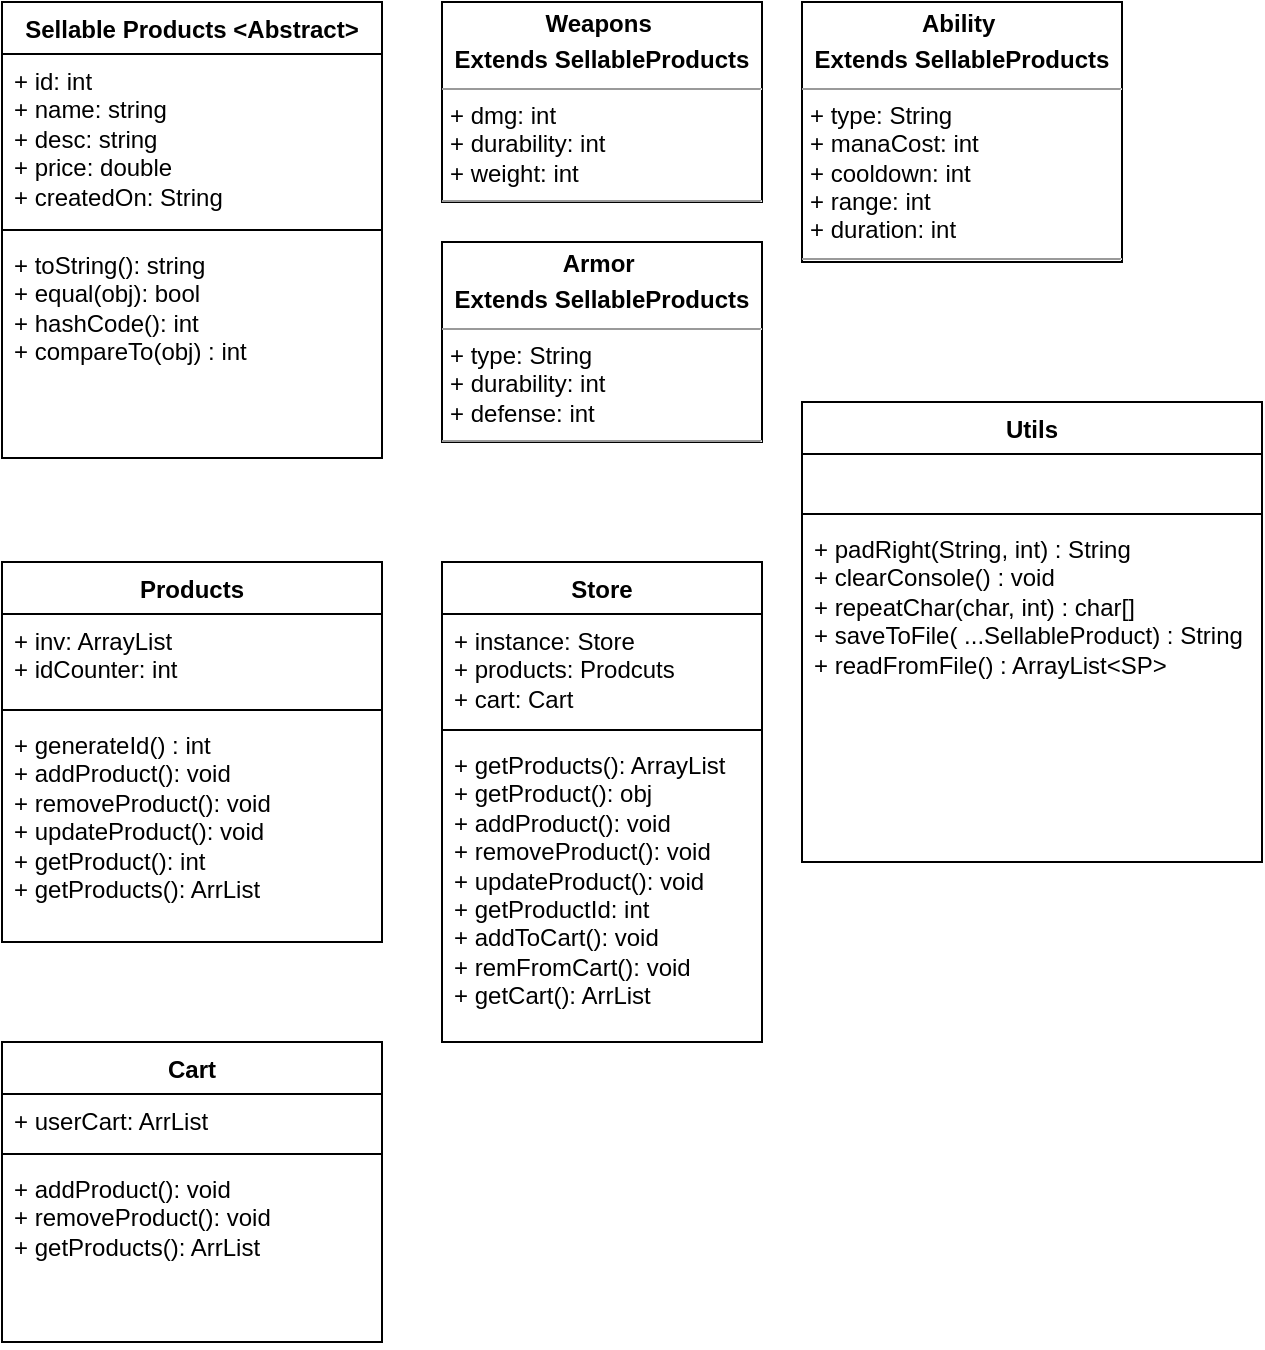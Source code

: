 <mxfile version="22.1.16" type="device">
  <diagram name="Page-1" id="LCV9U5V9eFEOXtK2EdHP">
    <mxGraphModel dx="1050" dy="621" grid="1" gridSize="10" guides="1" tooltips="1" connect="1" arrows="1" fold="1" page="1" pageScale="1" pageWidth="850" pageHeight="1100" math="0" shadow="0">
      <root>
        <mxCell id="0" />
        <mxCell id="1" parent="0" />
        <mxCell id="rcZ3qM63o1Ao9sAwU_yY-1" value="Sellable Products &amp;lt;Abstract&amp;gt;" style="swimlane;fontStyle=1;align=center;verticalAlign=top;childLayout=stackLayout;horizontal=1;startSize=26;horizontalStack=0;resizeParent=1;resizeParentMax=0;resizeLast=0;collapsible=1;marginBottom=0;whiteSpace=wrap;html=1;" parent="1" vertex="1">
          <mxGeometry x="380" y="160" width="190" height="228" as="geometry" />
        </mxCell>
        <mxCell id="rcZ3qM63o1Ao9sAwU_yY-2" value="+ id: int&lt;br&gt;+ name: string&lt;br&gt;+ desc: string&lt;br&gt;+ price: double&lt;br&gt;+ createdOn: String" style="text;strokeColor=none;fillColor=none;align=left;verticalAlign=top;spacingLeft=4;spacingRight=4;overflow=hidden;rotatable=0;points=[[0,0.5],[1,0.5]];portConstraint=eastwest;whiteSpace=wrap;html=1;" parent="rcZ3qM63o1Ao9sAwU_yY-1" vertex="1">
          <mxGeometry y="26" width="190" height="84" as="geometry" />
        </mxCell>
        <mxCell id="rcZ3qM63o1Ao9sAwU_yY-3" value="" style="line;strokeWidth=1;fillColor=none;align=left;verticalAlign=middle;spacingTop=-1;spacingLeft=3;spacingRight=3;rotatable=0;labelPosition=right;points=[];portConstraint=eastwest;strokeColor=inherit;" parent="rcZ3qM63o1Ao9sAwU_yY-1" vertex="1">
          <mxGeometry y="110" width="190" height="8" as="geometry" />
        </mxCell>
        <mxCell id="rcZ3qM63o1Ao9sAwU_yY-4" value="+ toString(): string&lt;br&gt;+ equal(obj): bool&lt;br&gt;+ hashCode(): int&lt;br&gt;+ compareTo(obj) : int&lt;span style=&quot;white-space: pre;&quot;&gt;&#x9;&lt;/span&gt;" style="text;strokeColor=none;fillColor=none;align=left;verticalAlign=top;spacingLeft=4;spacingRight=4;overflow=hidden;rotatable=0;points=[[0,0.5],[1,0.5]];portConstraint=eastwest;whiteSpace=wrap;html=1;" parent="rcZ3qM63o1Ao9sAwU_yY-1" vertex="1">
          <mxGeometry y="118" width="190" height="110" as="geometry" />
        </mxCell>
        <mxCell id="rcZ3qM63o1Ao9sAwU_yY-5" value="&lt;p style=&quot;margin:0px;margin-top:4px;text-align:center;&quot;&gt;&lt;b&gt;Weapons&amp;nbsp;&lt;/b&gt;&lt;/p&gt;&lt;p style=&quot;margin:0px;margin-top:4px;text-align:center;&quot;&gt;&lt;b&gt;Extends SellableProducts&lt;/b&gt;&lt;/p&gt;&lt;hr size=&quot;1&quot;&gt;&lt;p style=&quot;margin:0px;margin-left:4px;&quot;&gt;+ dmg: int&lt;/p&gt;&lt;p style=&quot;margin:0px;margin-left:4px;&quot;&gt;+ durability: int&lt;/p&gt;&lt;p style=&quot;margin:0px;margin-left:4px;&quot;&gt;+ weight: int&lt;/p&gt;&lt;hr size=&quot;1&quot;&gt;&lt;p style=&quot;margin:0px;margin-left:4px;&quot;&gt;+ method(): Type&lt;/p&gt;" style="verticalAlign=top;align=left;overflow=fill;fontSize=12;fontFamily=Helvetica;html=1;whiteSpace=wrap;" parent="1" vertex="1">
          <mxGeometry x="600" y="160" width="160" height="100" as="geometry" />
        </mxCell>
        <mxCell id="rcZ3qM63o1Ao9sAwU_yY-6" value="&lt;p style=&quot;margin:0px;margin-top:4px;text-align:center;&quot;&gt;&lt;b&gt;Armor&amp;nbsp;&lt;/b&gt;&lt;/p&gt;&lt;p style=&quot;margin:0px;margin-top:4px;text-align:center;&quot;&gt;&lt;b&gt;Extends SellableProducts&lt;/b&gt;&lt;/p&gt;&lt;hr size=&quot;1&quot;&gt;&lt;p style=&quot;margin:0px;margin-left:4px;&quot;&gt;+ type: String&lt;/p&gt;&lt;p style=&quot;margin:0px;margin-left:4px;&quot;&gt;+ durability: int&lt;/p&gt;&lt;p style=&quot;margin:0px;margin-left:4px;&quot;&gt;+ defense: int&lt;/p&gt;&lt;hr size=&quot;1&quot;&gt;&lt;p style=&quot;margin:0px;margin-left:4px;&quot;&gt;+ method(): Type&lt;/p&gt;" style="verticalAlign=top;align=left;overflow=fill;fontSize=12;fontFamily=Helvetica;html=1;whiteSpace=wrap;" parent="1" vertex="1">
          <mxGeometry x="600" y="280" width="160" height="100" as="geometry" />
        </mxCell>
        <mxCell id="rcZ3qM63o1Ao9sAwU_yY-7" value="&lt;p style=&quot;margin:0px;margin-top:4px;text-align:center;&quot;&gt;&lt;b&gt;Ability&amp;nbsp;&lt;/b&gt;&lt;/p&gt;&lt;p style=&quot;margin:0px;margin-top:4px;text-align:center;&quot;&gt;&lt;b&gt;Extends SellableProducts&lt;/b&gt;&lt;/p&gt;&lt;hr size=&quot;1&quot;&gt;&lt;p style=&quot;margin:0px;margin-left:4px;&quot;&gt;+ type: String&amp;nbsp;&lt;/p&gt;&lt;p style=&quot;margin:0px;margin-left:4px;&quot;&gt;+ manaCost: int&lt;/p&gt;&lt;p style=&quot;margin:0px;margin-left:4px;&quot;&gt;+ cooldown: int&lt;/p&gt;&lt;p style=&quot;margin:0px;margin-left:4px;&quot;&gt;+ range: int&lt;/p&gt;&lt;p style=&quot;margin:0px;margin-left:4px;&quot;&gt;+ duration: int&lt;/p&gt;&lt;hr size=&quot;1&quot;&gt;&lt;p style=&quot;margin:0px;margin-left:4px;&quot;&gt;+ method(): Type&lt;/p&gt;" style="verticalAlign=top;align=left;overflow=fill;fontSize=12;fontFamily=Helvetica;html=1;whiteSpace=wrap;" parent="1" vertex="1">
          <mxGeometry x="780" y="160" width="160" height="130" as="geometry" />
        </mxCell>
        <mxCell id="pb89iHlvT5X2Kf4BgKaV-1" value="Products" style="swimlane;fontStyle=1;align=center;verticalAlign=top;childLayout=stackLayout;horizontal=1;startSize=26;horizontalStack=0;resizeParent=1;resizeParentMax=0;resizeLast=0;collapsible=1;marginBottom=0;whiteSpace=wrap;html=1;" parent="1" vertex="1">
          <mxGeometry x="380" y="440" width="190" height="190" as="geometry" />
        </mxCell>
        <mxCell id="pb89iHlvT5X2Kf4BgKaV-2" value="+ inv: ArrayList&lt;br&gt;+ idCounter: int" style="text;strokeColor=none;fillColor=none;align=left;verticalAlign=top;spacingLeft=4;spacingRight=4;overflow=hidden;rotatable=0;points=[[0,0.5],[1,0.5]];portConstraint=eastwest;whiteSpace=wrap;html=1;" parent="pb89iHlvT5X2Kf4BgKaV-1" vertex="1">
          <mxGeometry y="26" width="190" height="44" as="geometry" />
        </mxCell>
        <mxCell id="pb89iHlvT5X2Kf4BgKaV-3" value="" style="line;strokeWidth=1;fillColor=none;align=left;verticalAlign=middle;spacingTop=-1;spacingLeft=3;spacingRight=3;rotatable=0;labelPosition=right;points=[];portConstraint=eastwest;strokeColor=inherit;" parent="pb89iHlvT5X2Kf4BgKaV-1" vertex="1">
          <mxGeometry y="70" width="190" height="8" as="geometry" />
        </mxCell>
        <mxCell id="pb89iHlvT5X2Kf4BgKaV-4" value="+ generateId() : int&lt;br&gt;+ addProduct(): void&lt;br&gt;+ removeProduct(): void&lt;br&gt;+ updateProduct(): void&lt;br&gt;+ getProduct(): int&lt;br&gt;+ getProducts(): ArrList&lt;br&gt;" style="text;strokeColor=none;fillColor=none;align=left;verticalAlign=top;spacingLeft=4;spacingRight=4;overflow=hidden;rotatable=0;points=[[0,0.5],[1,0.5]];portConstraint=eastwest;whiteSpace=wrap;html=1;" parent="pb89iHlvT5X2Kf4BgKaV-1" vertex="1">
          <mxGeometry y="78" width="190" height="112" as="geometry" />
        </mxCell>
        <mxCell id="pb89iHlvT5X2Kf4BgKaV-5" value="Cart" style="swimlane;fontStyle=1;align=center;verticalAlign=top;childLayout=stackLayout;horizontal=1;startSize=26;horizontalStack=0;resizeParent=1;resizeParentMax=0;resizeLast=0;collapsible=1;marginBottom=0;whiteSpace=wrap;html=1;" parent="1" vertex="1">
          <mxGeometry x="380" y="680" width="190" height="150" as="geometry" />
        </mxCell>
        <mxCell id="pb89iHlvT5X2Kf4BgKaV-6" value="+ userCart: ArrList&lt;br&gt;" style="text;strokeColor=none;fillColor=none;align=left;verticalAlign=top;spacingLeft=4;spacingRight=4;overflow=hidden;rotatable=0;points=[[0,0.5],[1,0.5]];portConstraint=eastwest;whiteSpace=wrap;html=1;" parent="pb89iHlvT5X2Kf4BgKaV-5" vertex="1">
          <mxGeometry y="26" width="190" height="26" as="geometry" />
        </mxCell>
        <mxCell id="pb89iHlvT5X2Kf4BgKaV-7" value="" style="line;strokeWidth=1;fillColor=none;align=left;verticalAlign=middle;spacingTop=-1;spacingLeft=3;spacingRight=3;rotatable=0;labelPosition=right;points=[];portConstraint=eastwest;strokeColor=inherit;" parent="pb89iHlvT5X2Kf4BgKaV-5" vertex="1">
          <mxGeometry y="52" width="190" height="8" as="geometry" />
        </mxCell>
        <mxCell id="pb89iHlvT5X2Kf4BgKaV-8" value="+ addProduct(): void&lt;br&gt;+ removeProduct(): void&lt;br&gt;+ getProducts(): ArrList" style="text;strokeColor=none;fillColor=none;align=left;verticalAlign=top;spacingLeft=4;spacingRight=4;overflow=hidden;rotatable=0;points=[[0,0.5],[1,0.5]];portConstraint=eastwest;whiteSpace=wrap;html=1;" parent="pb89iHlvT5X2Kf4BgKaV-5" vertex="1">
          <mxGeometry y="60" width="190" height="90" as="geometry" />
        </mxCell>
        <mxCell id="pb89iHlvT5X2Kf4BgKaV-9" value="Store" style="swimlane;fontStyle=1;align=center;verticalAlign=top;childLayout=stackLayout;horizontal=1;startSize=26;horizontalStack=0;resizeParent=1;resizeParentMax=0;resizeLast=0;collapsible=1;marginBottom=0;whiteSpace=wrap;html=1;" parent="1" vertex="1">
          <mxGeometry x="600" y="440" width="160" height="240" as="geometry" />
        </mxCell>
        <mxCell id="pb89iHlvT5X2Kf4BgKaV-10" value="+ instance: Store&lt;br&gt;+ products: Prodcuts&lt;br&gt;+ cart: Cart" style="text;strokeColor=none;fillColor=none;align=left;verticalAlign=top;spacingLeft=4;spacingRight=4;overflow=hidden;rotatable=0;points=[[0,0.5],[1,0.5]];portConstraint=eastwest;whiteSpace=wrap;html=1;" parent="pb89iHlvT5X2Kf4BgKaV-9" vertex="1">
          <mxGeometry y="26" width="160" height="54" as="geometry" />
        </mxCell>
        <mxCell id="pb89iHlvT5X2Kf4BgKaV-11" value="" style="line;strokeWidth=1;fillColor=none;align=left;verticalAlign=middle;spacingTop=-1;spacingLeft=3;spacingRight=3;rotatable=0;labelPosition=right;points=[];portConstraint=eastwest;strokeColor=inherit;" parent="pb89iHlvT5X2Kf4BgKaV-9" vertex="1">
          <mxGeometry y="80" width="160" height="8" as="geometry" />
        </mxCell>
        <mxCell id="pb89iHlvT5X2Kf4BgKaV-12" value="+ getProducts(): ArrayList&lt;br&gt;+ getProduct(): obj&lt;br&gt;+ addProduct(): void&lt;br&gt;+ removeProduct(): void&lt;br&gt;+ updateProduct(): void&lt;br&gt;+ getProductId: int&lt;br&gt;+ addToCart(): void&lt;br&gt;+ remFromCart(): void&lt;br&gt;+ getCart(): ArrList" style="text;strokeColor=none;fillColor=none;align=left;verticalAlign=top;spacingLeft=4;spacingRight=4;overflow=hidden;rotatable=0;points=[[0,0.5],[1,0.5]];portConstraint=eastwest;whiteSpace=wrap;html=1;" parent="pb89iHlvT5X2Kf4BgKaV-9" vertex="1">
          <mxGeometry y="88" width="160" height="152" as="geometry" />
        </mxCell>
        <mxCell id="VkWeKrrsURE9E7Zvbcsh-1" value="Utils" style="swimlane;fontStyle=1;align=center;verticalAlign=top;childLayout=stackLayout;horizontal=1;startSize=26;horizontalStack=0;resizeParent=1;resizeParentMax=0;resizeLast=0;collapsible=1;marginBottom=0;whiteSpace=wrap;html=1;" vertex="1" parent="1">
          <mxGeometry x="780" y="360" width="230" height="230" as="geometry" />
        </mxCell>
        <mxCell id="VkWeKrrsURE9E7Zvbcsh-2" value="&lt;br&gt;" style="text;strokeColor=none;fillColor=none;align=left;verticalAlign=top;spacingLeft=4;spacingRight=4;overflow=hidden;rotatable=0;points=[[0,0.5],[1,0.5]];portConstraint=eastwest;whiteSpace=wrap;html=1;" vertex="1" parent="VkWeKrrsURE9E7Zvbcsh-1">
          <mxGeometry y="26" width="230" height="26" as="geometry" />
        </mxCell>
        <mxCell id="VkWeKrrsURE9E7Zvbcsh-3" value="" style="line;strokeWidth=1;fillColor=none;align=left;verticalAlign=middle;spacingTop=-1;spacingLeft=3;spacingRight=3;rotatable=0;labelPosition=right;points=[];portConstraint=eastwest;strokeColor=inherit;" vertex="1" parent="VkWeKrrsURE9E7Zvbcsh-1">
          <mxGeometry y="52" width="230" height="8" as="geometry" />
        </mxCell>
        <mxCell id="VkWeKrrsURE9E7Zvbcsh-4" value="+ padRight(String, int) : String&lt;br&gt;+ clearConsole() : void&lt;br&gt;+ repeatChar(char, int) : char[]&lt;br&gt;+ saveToFile( ...SellableProduct) : String&lt;br&gt;+ readFromFile() : ArrayList&amp;lt;SP&amp;gt;" style="text;strokeColor=none;fillColor=none;align=left;verticalAlign=top;spacingLeft=4;spacingRight=4;overflow=hidden;rotatable=0;points=[[0,0.5],[1,0.5]];portConstraint=eastwest;whiteSpace=wrap;html=1;" vertex="1" parent="VkWeKrrsURE9E7Zvbcsh-1">
          <mxGeometry y="60" width="230" height="170" as="geometry" />
        </mxCell>
      </root>
    </mxGraphModel>
  </diagram>
</mxfile>
